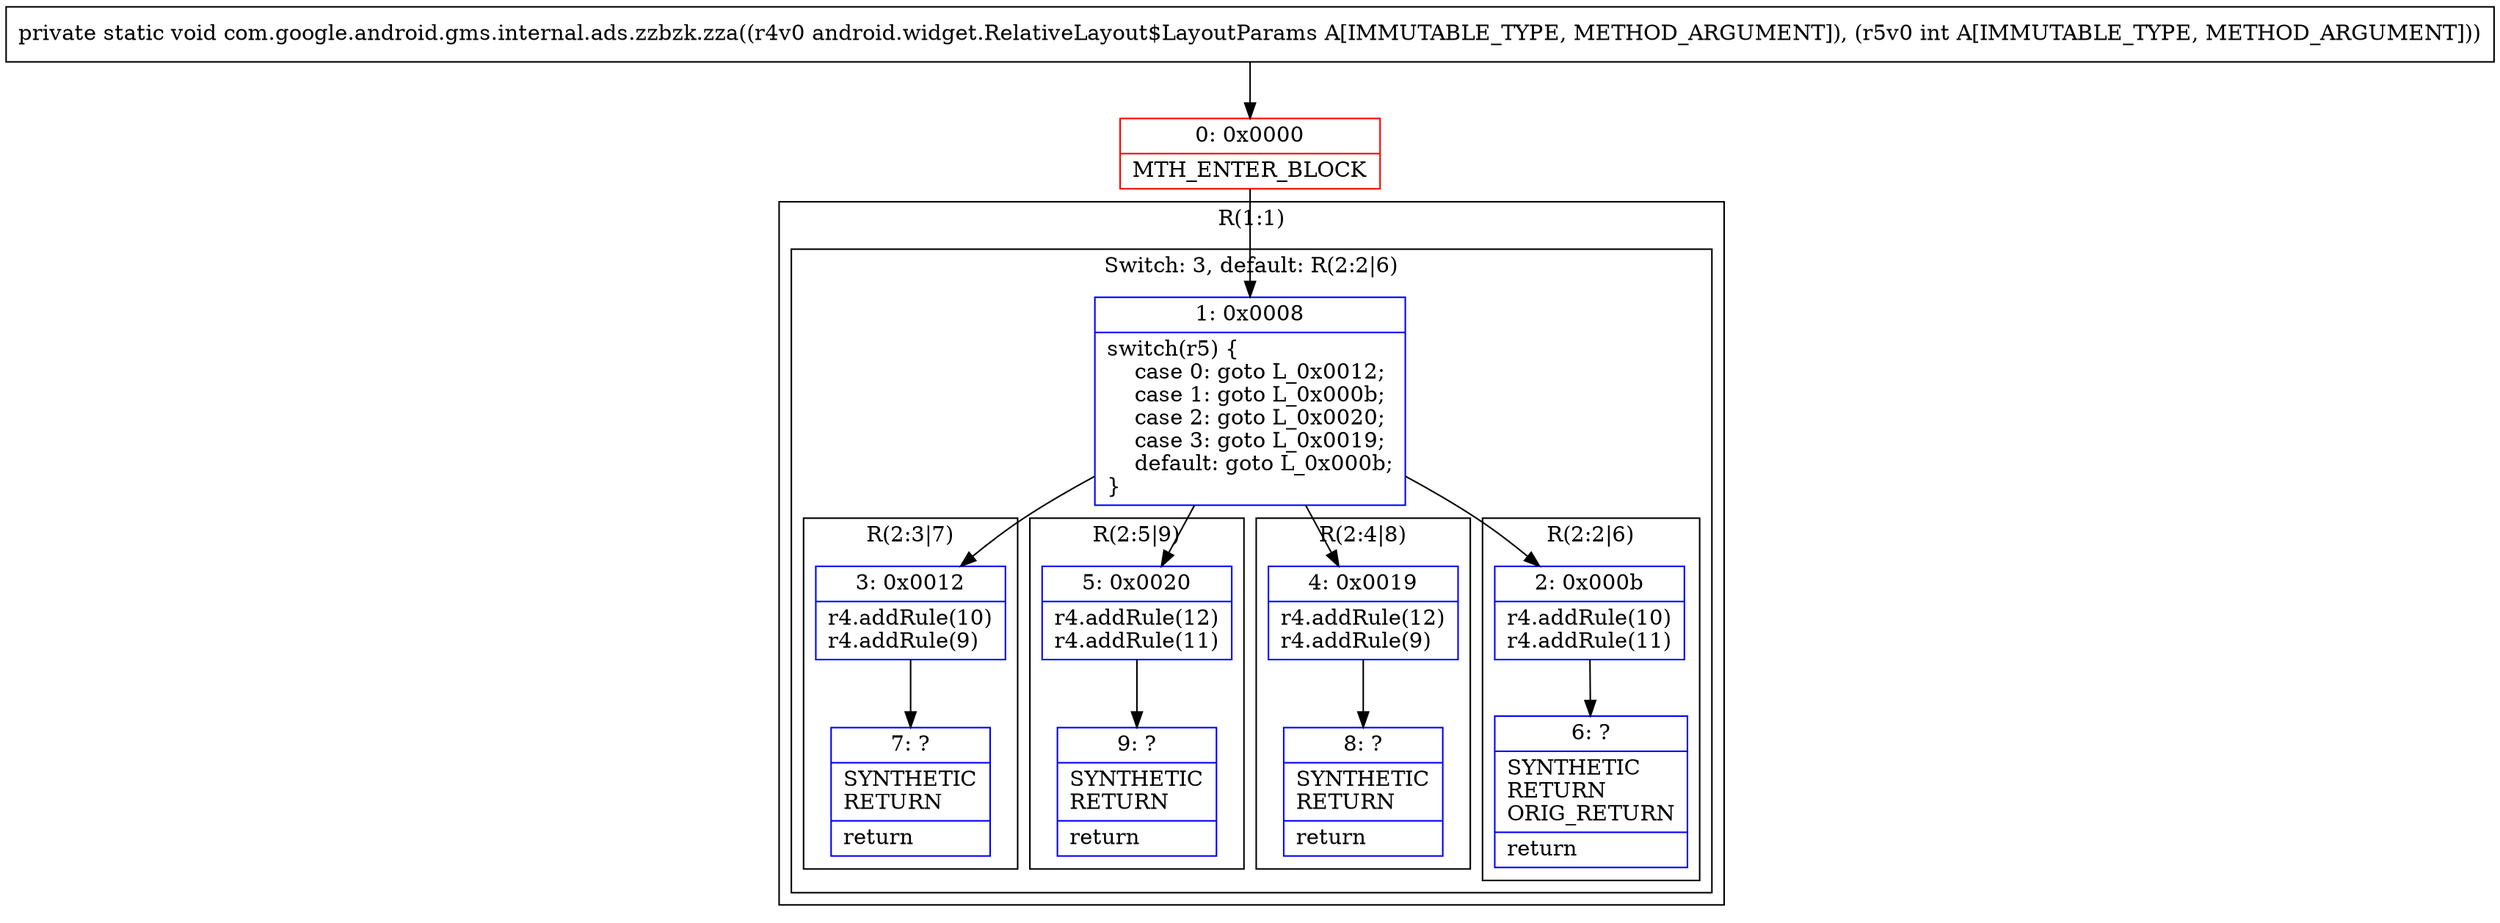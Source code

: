 digraph "CFG forcom.google.android.gms.internal.ads.zzbzk.zza(Landroid\/widget\/RelativeLayout$LayoutParams;I)V" {
subgraph cluster_Region_877331835 {
label = "R(1:1)";
node [shape=record,color=blue];
subgraph cluster_SwitchRegion_788935487 {
label = "Switch: 3, default: R(2:2|6)";
node [shape=record,color=blue];
Node_1 [shape=record,label="{1\:\ 0x0008|switch(r5) \{\l    case 0: goto L_0x0012;\l    case 1: goto L_0x000b;\l    case 2: goto L_0x0020;\l    case 3: goto L_0x0019;\l    default: goto L_0x000b;\l\}\l}"];
subgraph cluster_Region_741550554 {
label = "R(2:3|7)";
node [shape=record,color=blue];
Node_3 [shape=record,label="{3\:\ 0x0012|r4.addRule(10)\lr4.addRule(9)\l}"];
Node_7 [shape=record,label="{7\:\ ?|SYNTHETIC\lRETURN\l|return\l}"];
}
subgraph cluster_Region_462584161 {
label = "R(2:5|9)";
node [shape=record,color=blue];
Node_5 [shape=record,label="{5\:\ 0x0020|r4.addRule(12)\lr4.addRule(11)\l}"];
Node_9 [shape=record,label="{9\:\ ?|SYNTHETIC\lRETURN\l|return\l}"];
}
subgraph cluster_Region_1998510005 {
label = "R(2:4|8)";
node [shape=record,color=blue];
Node_4 [shape=record,label="{4\:\ 0x0019|r4.addRule(12)\lr4.addRule(9)\l}"];
Node_8 [shape=record,label="{8\:\ ?|SYNTHETIC\lRETURN\l|return\l}"];
}
subgraph cluster_Region_1772064162 {
label = "R(2:2|6)";
node [shape=record,color=blue];
Node_2 [shape=record,label="{2\:\ 0x000b|r4.addRule(10)\lr4.addRule(11)\l}"];
Node_6 [shape=record,label="{6\:\ ?|SYNTHETIC\lRETURN\lORIG_RETURN\l|return\l}"];
}
}
}
Node_0 [shape=record,color=red,label="{0\:\ 0x0000|MTH_ENTER_BLOCK\l}"];
MethodNode[shape=record,label="{private static void com.google.android.gms.internal.ads.zzbzk.zza((r4v0 android.widget.RelativeLayout$LayoutParams A[IMMUTABLE_TYPE, METHOD_ARGUMENT]), (r5v0 int A[IMMUTABLE_TYPE, METHOD_ARGUMENT])) }"];
MethodNode -> Node_0;
Node_1 -> Node_2;
Node_1 -> Node_3;
Node_1 -> Node_4;
Node_1 -> Node_5;
Node_3 -> Node_7;
Node_5 -> Node_9;
Node_4 -> Node_8;
Node_2 -> Node_6;
Node_0 -> Node_1;
}

